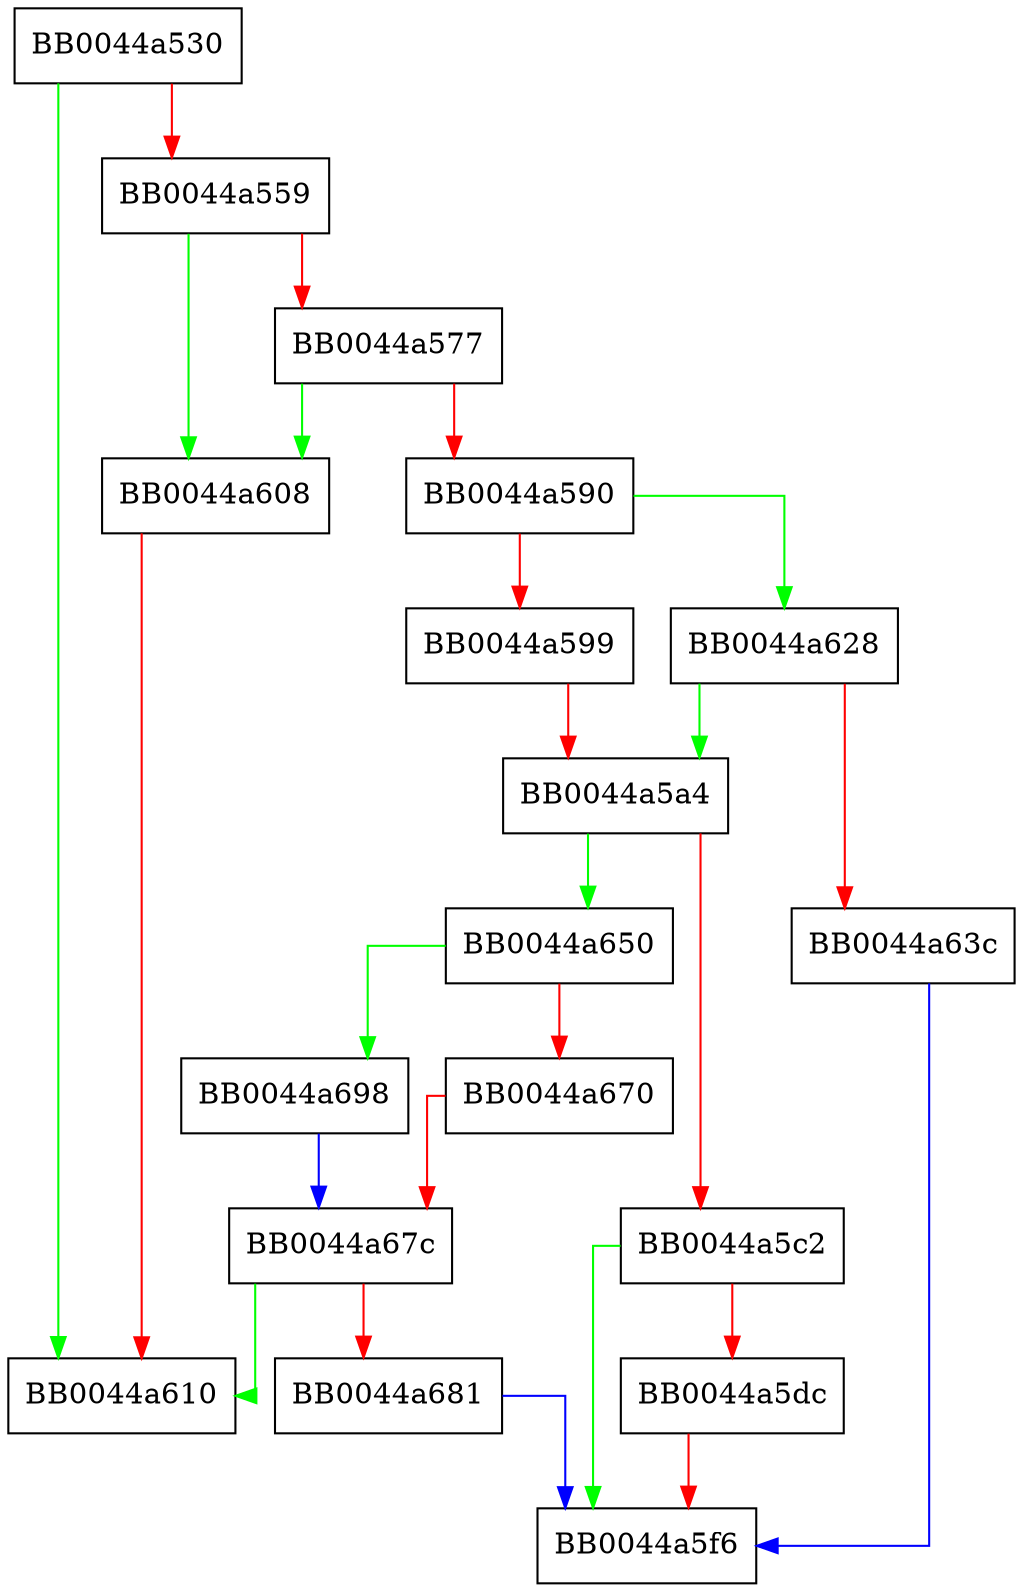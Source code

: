digraph doConnection {
  node [shape="box"];
  graph [splines=ortho];
  BB0044a530 -> BB0044a610 [color="green"];
  BB0044a530 -> BB0044a559 [color="red"];
  BB0044a559 -> BB0044a608 [color="green"];
  BB0044a559 -> BB0044a577 [color="red"];
  BB0044a577 -> BB0044a608 [color="green"];
  BB0044a577 -> BB0044a590 [color="red"];
  BB0044a590 -> BB0044a628 [color="green"];
  BB0044a590 -> BB0044a599 [color="red"];
  BB0044a599 -> BB0044a5a4 [color="red"];
  BB0044a5a4 -> BB0044a650 [color="green"];
  BB0044a5a4 -> BB0044a5c2 [color="red"];
  BB0044a5c2 -> BB0044a5f6 [color="green"];
  BB0044a5c2 -> BB0044a5dc [color="red"];
  BB0044a5dc -> BB0044a5f6 [color="red"];
  BB0044a608 -> BB0044a610 [color="red"];
  BB0044a628 -> BB0044a5a4 [color="green"];
  BB0044a628 -> BB0044a63c [color="red"];
  BB0044a63c -> BB0044a5f6 [color="blue"];
  BB0044a650 -> BB0044a698 [color="green"];
  BB0044a650 -> BB0044a670 [color="red"];
  BB0044a670 -> BB0044a67c [color="red"];
  BB0044a67c -> BB0044a610 [color="green"];
  BB0044a67c -> BB0044a681 [color="red"];
  BB0044a681 -> BB0044a5f6 [color="blue"];
  BB0044a698 -> BB0044a67c [color="blue"];
}